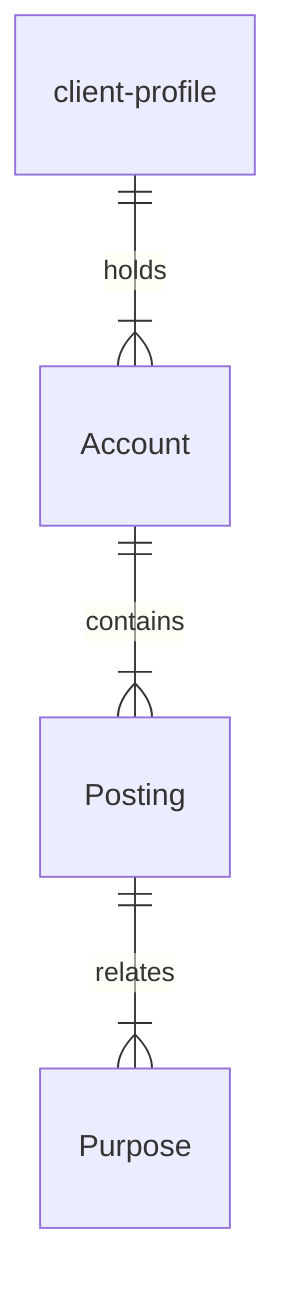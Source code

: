 erDiagram
  client-profile ||--|{ Account : holds
  Account ||--|{ Posting : contains
  Posting ||--|{ Purpose : relates